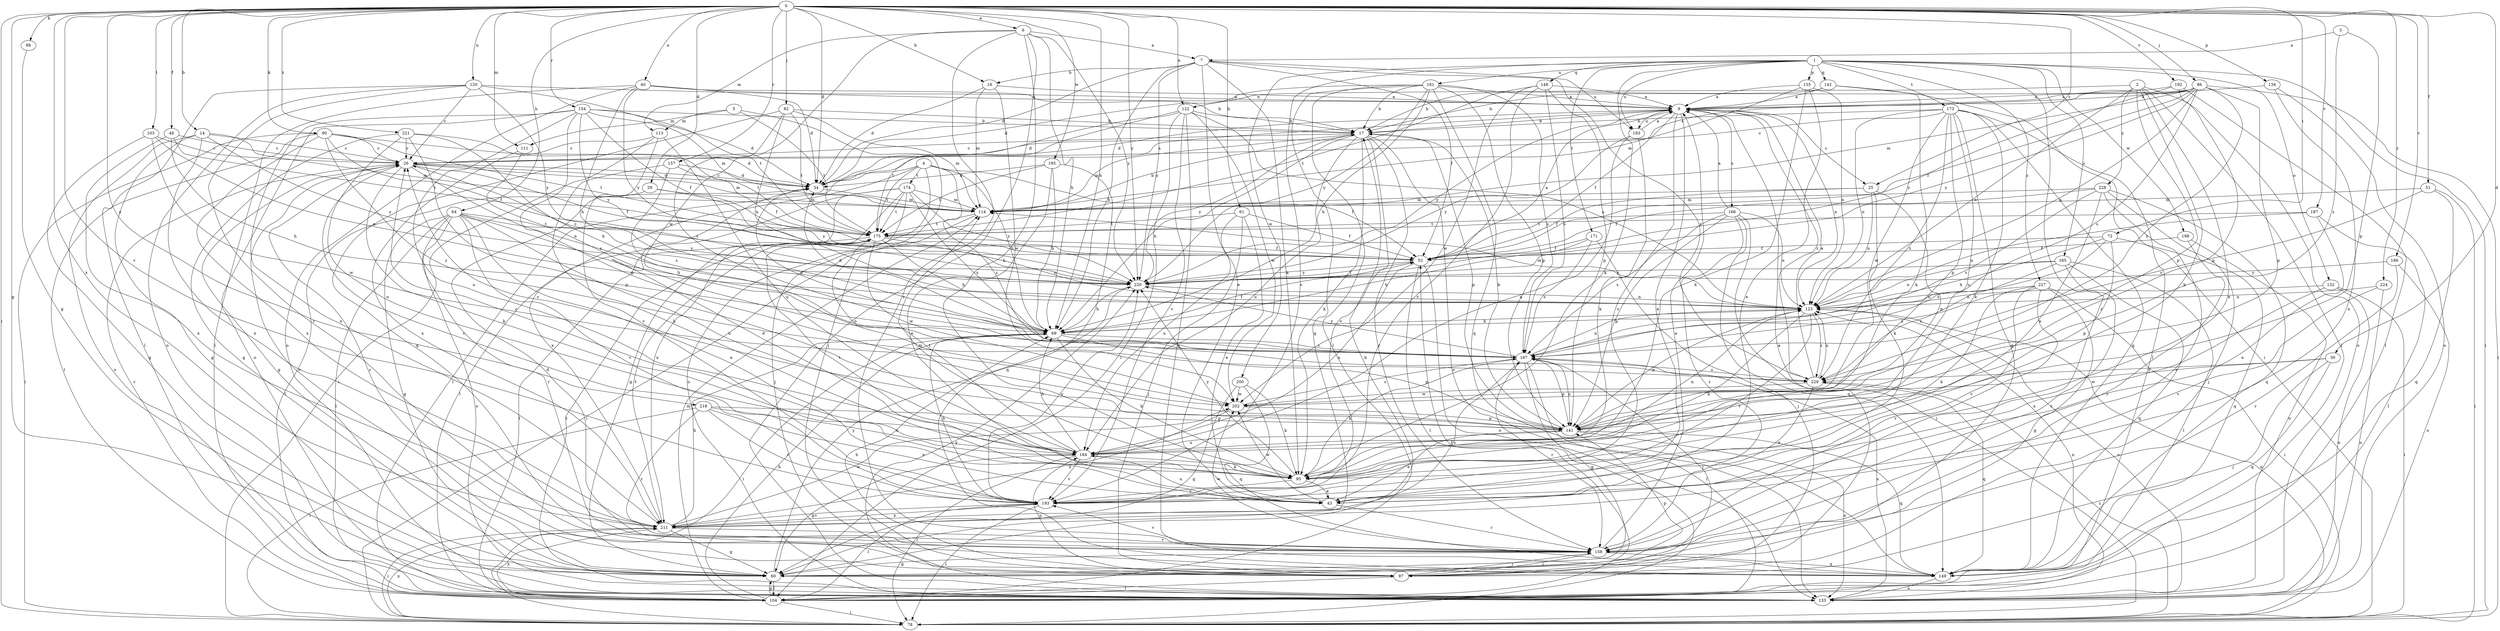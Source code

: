 strict digraph  {
0;
1;
2;
3;
4;
5;
6;
7;
9;
14;
16;
17;
25;
26;
29;
30;
34;
40;
43;
48;
51;
52;
60;
61;
64;
69;
72;
78;
82;
86;
87;
88;
90;
95;
103;
104;
111;
113;
114;
120;
122;
123;
132;
133;
134;
135;
141;
142;
148;
149;
154;
157;
158;
165;
166;
167;
171;
173;
174;
175;
181;
183;
184;
186;
187;
192;
193;
195;
198;
200;
202;
211;
218;
220;
221;
224;
227;
228;
229;
0 -> 6  [label=a];
0 -> 14  [label=b];
0 -> 16  [label=b];
0 -> 25  [label=c];
0 -> 29  [label=d];
0 -> 30  [label=d];
0 -> 34  [label=d];
0 -> 40  [label=e];
0 -> 48  [label=f];
0 -> 51  [label=f];
0 -> 60  [label=g];
0 -> 61  [label=h];
0 -> 64  [label=h];
0 -> 69  [label=h];
0 -> 72  [label=i];
0 -> 78  [label=i];
0 -> 82  [label=j];
0 -> 86  [label=j];
0 -> 88  [label=k];
0 -> 90  [label=k];
0 -> 103  [label=l];
0 -> 111  [label=m];
0 -> 120  [label=n];
0 -> 122  [label=n];
0 -> 134  [label=p];
0 -> 154  [label=r];
0 -> 157  [label=r];
0 -> 186  [label=v];
0 -> 187  [label=v];
0 -> 192  [label=v];
0 -> 193  [label=v];
0 -> 195  [label=w];
0 -> 211  [label=x];
0 -> 218  [label=y];
0 -> 220  [label=y];
0 -> 221  [label=z];
0 -> 224  [label=z];
1 -> 78  [label=i];
1 -> 95  [label=k];
1 -> 132  [label=o];
1 -> 135  [label=p];
1 -> 142  [label=q];
1 -> 148  [label=q];
1 -> 158  [label=r];
1 -> 165  [label=s];
1 -> 171  [label=t];
1 -> 173  [label=t];
1 -> 181  [label=u];
1 -> 183  [label=u];
1 -> 193  [label=v];
1 -> 198  [label=w];
1 -> 200  [label=w];
1 -> 227  [label=z];
2 -> 43  [label=e];
2 -> 95  [label=k];
2 -> 104  [label=l];
2 -> 122  [label=n];
2 -> 123  [label=n];
2 -> 133  [label=o];
2 -> 141  [label=p];
2 -> 228  [label=z];
3 -> 7  [label=a];
3 -> 141  [label=p];
3 -> 229  [label=z];
4 -> 52  [label=f];
4 -> 69  [label=h];
4 -> 104  [label=l];
4 -> 133  [label=o];
4 -> 174  [label=t];
4 -> 175  [label=t];
4 -> 211  [label=x];
4 -> 229  [label=z];
5 -> 87  [label=j];
5 -> 111  [label=m];
5 -> 113  [label=m];
5 -> 175  [label=t];
6 -> 7  [label=a];
6 -> 69  [label=h];
6 -> 95  [label=k];
6 -> 113  [label=m];
6 -> 133  [label=o];
6 -> 158  [label=r];
6 -> 202  [label=w];
6 -> 220  [label=y];
7 -> 16  [label=b];
7 -> 34  [label=d];
7 -> 43  [label=e];
7 -> 52  [label=f];
7 -> 69  [label=h];
7 -> 95  [label=k];
7 -> 183  [label=u];
7 -> 220  [label=y];
7 -> 229  [label=z];
9 -> 17  [label=b];
9 -> 25  [label=c];
9 -> 34  [label=d];
9 -> 43  [label=e];
9 -> 52  [label=f];
9 -> 123  [label=n];
9 -> 166  [label=s];
9 -> 183  [label=u];
9 -> 193  [label=v];
9 -> 220  [label=y];
9 -> 229  [label=z];
14 -> 26  [label=c];
14 -> 60  [label=g];
14 -> 114  [label=m];
14 -> 133  [label=o];
14 -> 211  [label=x];
14 -> 220  [label=y];
16 -> 9  [label=a];
16 -> 34  [label=d];
16 -> 114  [label=m];
16 -> 202  [label=w];
17 -> 26  [label=c];
17 -> 69  [label=h];
17 -> 95  [label=k];
17 -> 114  [label=m];
17 -> 133  [label=o];
17 -> 141  [label=p];
17 -> 158  [label=r];
17 -> 184  [label=u];
17 -> 193  [label=v];
17 -> 220  [label=y];
25 -> 52  [label=f];
25 -> 95  [label=k];
25 -> 114  [label=m];
25 -> 123  [label=n];
25 -> 141  [label=p];
26 -> 34  [label=d];
26 -> 52  [label=f];
26 -> 60  [label=g];
26 -> 95  [label=k];
26 -> 114  [label=m];
26 -> 123  [label=n];
29 -> 104  [label=l];
29 -> 114  [label=m];
29 -> 220  [label=y];
30 -> 87  [label=j];
30 -> 149  [label=q];
30 -> 202  [label=w];
30 -> 229  [label=z];
34 -> 9  [label=a];
34 -> 26  [label=c];
34 -> 114  [label=m];
40 -> 9  [label=a];
40 -> 17  [label=b];
40 -> 34  [label=d];
40 -> 69  [label=h];
40 -> 104  [label=l];
40 -> 133  [label=o];
40 -> 220  [label=y];
43 -> 158  [label=r];
43 -> 184  [label=u];
43 -> 202  [label=w];
48 -> 26  [label=c];
48 -> 69  [label=h];
48 -> 175  [label=t];
48 -> 211  [label=x];
51 -> 78  [label=i];
51 -> 114  [label=m];
51 -> 149  [label=q];
51 -> 167  [label=s];
52 -> 9  [label=a];
52 -> 104  [label=l];
52 -> 133  [label=o];
52 -> 184  [label=u];
52 -> 220  [label=y];
60 -> 17  [label=b];
60 -> 104  [label=l];
60 -> 141  [label=p];
60 -> 220  [label=y];
61 -> 43  [label=e];
61 -> 52  [label=f];
61 -> 87  [label=j];
61 -> 175  [label=t];
61 -> 184  [label=u];
64 -> 43  [label=e];
64 -> 60  [label=g];
64 -> 69  [label=h];
64 -> 104  [label=l];
64 -> 133  [label=o];
64 -> 158  [label=r];
64 -> 175  [label=t];
64 -> 184  [label=u];
64 -> 193  [label=v];
64 -> 220  [label=y];
69 -> 34  [label=d];
69 -> 52  [label=f];
69 -> 78  [label=i];
69 -> 95  [label=k];
69 -> 141  [label=p];
69 -> 167  [label=s];
72 -> 52  [label=f];
72 -> 69  [label=h];
72 -> 141  [label=p];
72 -> 149  [label=q];
72 -> 167  [label=s];
78 -> 52  [label=f];
78 -> 123  [label=n];
78 -> 211  [label=x];
78 -> 229  [label=z];
82 -> 17  [label=b];
82 -> 114  [label=m];
82 -> 123  [label=n];
82 -> 149  [label=q];
82 -> 167  [label=s];
82 -> 175  [label=t];
86 -> 9  [label=a];
86 -> 17  [label=b];
86 -> 26  [label=c];
86 -> 52  [label=f];
86 -> 78  [label=i];
86 -> 114  [label=m];
86 -> 123  [label=n];
86 -> 141  [label=p];
86 -> 167  [label=s];
86 -> 220  [label=y];
86 -> 229  [label=z];
87 -> 9  [label=a];
87 -> 26  [label=c];
87 -> 69  [label=h];
87 -> 104  [label=l];
87 -> 158  [label=r];
87 -> 184  [label=u];
88 -> 60  [label=g];
90 -> 26  [label=c];
90 -> 34  [label=d];
90 -> 52  [label=f];
90 -> 78  [label=i];
90 -> 104  [label=l];
90 -> 175  [label=t];
90 -> 211  [label=x];
90 -> 229  [label=z];
95 -> 34  [label=d];
95 -> 43  [label=e];
95 -> 114  [label=m];
95 -> 175  [label=t];
95 -> 193  [label=v];
95 -> 220  [label=y];
103 -> 26  [label=c];
103 -> 60  [label=g];
103 -> 123  [label=n];
103 -> 202  [label=w];
104 -> 26  [label=c];
104 -> 60  [label=g];
104 -> 69  [label=h];
104 -> 78  [label=i];
104 -> 114  [label=m];
104 -> 211  [label=x];
111 -> 167  [label=s];
111 -> 211  [label=x];
113 -> 26  [label=c];
113 -> 78  [label=i];
113 -> 184  [label=u];
113 -> 193  [label=v];
114 -> 17  [label=b];
114 -> 78  [label=i];
114 -> 175  [label=t];
120 -> 9  [label=a];
120 -> 26  [label=c];
120 -> 104  [label=l];
120 -> 133  [label=o];
120 -> 158  [label=r];
120 -> 175  [label=t];
120 -> 220  [label=y];
122 -> 17  [label=b];
122 -> 34  [label=d];
122 -> 104  [label=l];
122 -> 123  [label=n];
122 -> 149  [label=q];
122 -> 175  [label=t];
122 -> 193  [label=v];
122 -> 202  [label=w];
123 -> 69  [label=h];
123 -> 95  [label=k];
123 -> 114  [label=m];
123 -> 133  [label=o];
123 -> 141  [label=p];
123 -> 193  [label=v];
123 -> 229  [label=z];
132 -> 78  [label=i];
132 -> 123  [label=n];
132 -> 133  [label=o];
132 -> 211  [label=x];
133 -> 123  [label=n];
133 -> 167  [label=s];
133 -> 175  [label=t];
133 -> 220  [label=y];
134 -> 9  [label=a];
134 -> 133  [label=o];
134 -> 211  [label=x];
135 -> 9  [label=a];
135 -> 43  [label=e];
135 -> 95  [label=k];
135 -> 114  [label=m];
135 -> 123  [label=n];
141 -> 17  [label=b];
141 -> 26  [label=c];
141 -> 43  [label=e];
141 -> 133  [label=o];
141 -> 149  [label=q];
141 -> 167  [label=s];
141 -> 184  [label=u];
142 -> 9  [label=a];
142 -> 17  [label=b];
142 -> 78  [label=i];
142 -> 95  [label=k];
148 -> 9  [label=a];
148 -> 141  [label=p];
148 -> 167  [label=s];
148 -> 175  [label=t];
148 -> 193  [label=v];
148 -> 202  [label=w];
149 -> 26  [label=c];
149 -> 133  [label=o];
154 -> 17  [label=b];
154 -> 34  [label=d];
154 -> 52  [label=f];
154 -> 114  [label=m];
154 -> 133  [label=o];
154 -> 141  [label=p];
154 -> 184  [label=u];
154 -> 211  [label=x];
154 -> 220  [label=y];
157 -> 34  [label=d];
157 -> 52  [label=f];
157 -> 95  [label=k];
157 -> 167  [label=s];
158 -> 9  [label=a];
158 -> 34  [label=d];
158 -> 60  [label=g];
158 -> 87  [label=j];
158 -> 149  [label=q];
158 -> 193  [label=v];
158 -> 202  [label=w];
165 -> 104  [label=l];
165 -> 123  [label=n];
165 -> 149  [label=q];
165 -> 158  [label=r];
165 -> 220  [label=y];
165 -> 229  [label=z];
166 -> 9  [label=a];
166 -> 78  [label=i];
166 -> 123  [label=n];
166 -> 141  [label=p];
166 -> 149  [label=q];
166 -> 158  [label=r];
166 -> 167  [label=s];
166 -> 175  [label=t];
167 -> 34  [label=d];
167 -> 60  [label=g];
167 -> 87  [label=j];
167 -> 95  [label=k];
167 -> 104  [label=l];
167 -> 123  [label=n];
167 -> 141  [label=p];
167 -> 158  [label=r];
167 -> 220  [label=y];
167 -> 229  [label=z];
171 -> 52  [label=f];
171 -> 69  [label=h];
171 -> 87  [label=j];
171 -> 167  [label=s];
173 -> 17  [label=b];
173 -> 26  [label=c];
173 -> 60  [label=g];
173 -> 95  [label=k];
173 -> 104  [label=l];
173 -> 123  [label=n];
173 -> 141  [label=p];
173 -> 149  [label=q];
173 -> 184  [label=u];
173 -> 202  [label=w];
173 -> 229  [label=z];
174 -> 60  [label=g];
174 -> 87  [label=j];
174 -> 104  [label=l];
174 -> 114  [label=m];
174 -> 167  [label=s];
174 -> 175  [label=t];
174 -> 211  [label=x];
174 -> 220  [label=y];
175 -> 52  [label=f];
175 -> 69  [label=h];
175 -> 104  [label=l];
175 -> 123  [label=n];
175 -> 202  [label=w];
181 -> 9  [label=a];
181 -> 17  [label=b];
181 -> 34  [label=d];
181 -> 60  [label=g];
181 -> 69  [label=h];
181 -> 104  [label=l];
181 -> 141  [label=p];
181 -> 149  [label=q];
181 -> 167  [label=s];
181 -> 220  [label=y];
183 -> 9  [label=a];
183 -> 95  [label=k];
183 -> 184  [label=u];
183 -> 220  [label=y];
184 -> 26  [label=c];
184 -> 60  [label=g];
184 -> 69  [label=h];
184 -> 78  [label=i];
184 -> 95  [label=k];
184 -> 123  [label=n];
184 -> 175  [label=t];
184 -> 193  [label=v];
186 -> 133  [label=o];
186 -> 158  [label=r];
186 -> 220  [label=y];
187 -> 43  [label=e];
187 -> 104  [label=l];
187 -> 123  [label=n];
187 -> 175  [label=t];
192 -> 9  [label=a];
192 -> 104  [label=l];
192 -> 141  [label=p];
192 -> 220  [label=y];
193 -> 26  [label=c];
193 -> 69  [label=h];
193 -> 78  [label=i];
193 -> 104  [label=l];
193 -> 211  [label=x];
193 -> 220  [label=y];
195 -> 34  [label=d];
195 -> 43  [label=e];
195 -> 69  [label=h];
195 -> 149  [label=q];
195 -> 175  [label=t];
198 -> 52  [label=f];
198 -> 133  [label=o];
198 -> 158  [label=r];
200 -> 60  [label=g];
200 -> 95  [label=k];
200 -> 149  [label=q];
200 -> 202  [label=w];
202 -> 141  [label=p];
202 -> 167  [label=s];
202 -> 211  [label=x];
211 -> 60  [label=g];
211 -> 69  [label=h];
211 -> 78  [label=i];
211 -> 158  [label=r];
211 -> 167  [label=s];
211 -> 175  [label=t];
211 -> 193  [label=v];
211 -> 202  [label=w];
218 -> 43  [label=e];
218 -> 78  [label=i];
218 -> 141  [label=p];
218 -> 158  [label=r];
218 -> 184  [label=u];
218 -> 193  [label=v];
220 -> 26  [label=c];
220 -> 52  [label=f];
220 -> 69  [label=h];
220 -> 123  [label=n];
221 -> 26  [label=c];
221 -> 60  [label=g];
221 -> 69  [label=h];
221 -> 141  [label=p];
221 -> 175  [label=t];
221 -> 184  [label=u];
224 -> 123  [label=n];
224 -> 133  [label=o];
224 -> 193  [label=v];
227 -> 60  [label=g];
227 -> 78  [label=i];
227 -> 95  [label=k];
227 -> 123  [label=n];
227 -> 158  [label=r];
227 -> 167  [label=s];
227 -> 193  [label=v];
228 -> 52  [label=f];
228 -> 87  [label=j];
228 -> 114  [label=m];
228 -> 149  [label=q];
228 -> 158  [label=r];
228 -> 167  [label=s];
228 -> 184  [label=u];
229 -> 9  [label=a];
229 -> 43  [label=e];
229 -> 123  [label=n];
229 -> 149  [label=q];
229 -> 202  [label=w];
}
